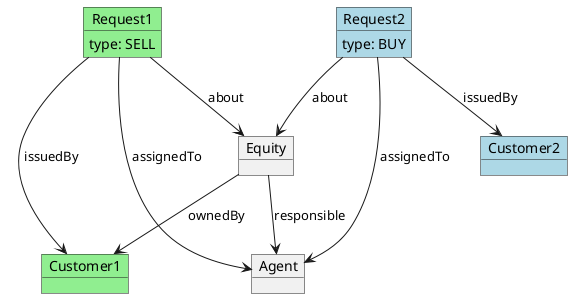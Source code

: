 @startuml

object Equity
object Agent
object Customer1 #lightgreen
object Customer2 #lightblue
object Request1 #lightgreen{
    type: SELL
}
object Request2 #lightblue {
    type: BUY
}

Equity --> Customer1 : ownedBy
Equity --> Agent : responsible

Request1 --> Equity : about
Request1 --> Customer1 : issuedBy
Request1 --> Agent : assignedTo

Request2 --> Equity : about
Request2 --> Customer2 : issuedBy
Request2 --> Agent : assignedTo

@enduml